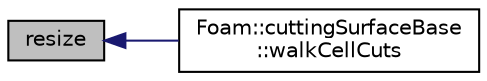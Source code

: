 digraph "resize"
{
  bgcolor="transparent";
  edge [fontname="Helvetica",fontsize="10",labelfontname="Helvetica",labelfontsize="10"];
  node [fontname="Helvetica",fontsize="10",shape=record];
  rankdir="LR";
  Node1 [label="resize",height=0.2,width=0.4,color="black", fillcolor="grey75", style="filled" fontcolor="black"];
  Node1 -> Node2 [dir="back",color="midnightblue",fontsize="10",style="solid",fontname="Helvetica"];
  Node2 [label="Foam::cuttingSurfaceBase\l::walkCellCuts",height=0.2,width=0.4,color="black",URL="$classFoam_1_1cuttingSurfaceBase.html#a13973a2752e1122847e87e07db0f56b2",tooltip="Walk cell cuts to create faces. "];
}
